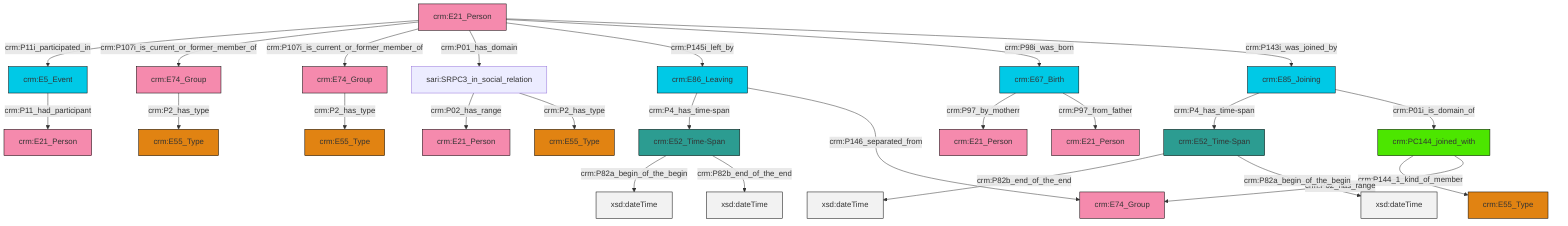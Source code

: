 graph TD
classDef Literal fill:#f2f2f2,stroke:#000000;
classDef CRM_Entity fill:#FFFFFF,stroke:#000000;
classDef Temporal_Entity fill:#00C9E6, stroke:#000000;
classDef Type fill:#E18312, stroke:#000000;
classDef Time-Span fill:#2C9C91, stroke:#000000;
classDef Appellation fill:#FFEB7F, stroke:#000000;
classDef Place fill:#008836, stroke:#000000;
classDef Persistent_Item fill:#B266B2, stroke:#000000;
classDef Conceptual_Object fill:#FFD700, stroke:#000000;
classDef Physical_Thing fill:#D2B48C, stroke:#000000;
classDef Actor fill:#f58aad, stroke:#000000;
classDef PC_Classes fill:#4ce600, stroke:#000000;
classDef Multi fill:#cccccc,stroke:#000000;

6["crm:E85_Joining"]:::Temporal_Entity -->|crm:P4_has_time-span| 7["crm:E52_Time-Span"]:::Time-Span
6["crm:E85_Joining"]:::Temporal_Entity -->|crm:P01i_is_domain_of| 8["crm:PC144_joined_with"]:::PC_Classes
9["crm:E21_Person"]:::Actor -->|crm:P11i_participated_in| 0["crm:E5_Event"]:::Temporal_Entity
9["crm:E21_Person"]:::Actor -->|crm:P107i_is_current_or_former_member_of| 10["crm:E74_Group"]:::Actor
9["crm:E21_Person"]:::Actor -->|crm:P107i_is_current_or_former_member_of| 12["crm:E74_Group"]:::Actor
9["crm:E21_Person"]:::Actor -->|crm:P01_has_domain| 18["sari:SRPC3_in_social_relation"]:::Default
8["crm:PC144_joined_with"]:::PC_Classes -->|crm:P144_1_kind_of_member| 2["crm:E55_Type"]:::Type
8["crm:PC144_joined_with"]:::PC_Classes -->|crm:P02_has_range| 19["crm:E74_Group"]:::Actor
0["crm:E5_Event"]:::Temporal_Entity -->|crm:P11_had_participant| 21["crm:E21_Person"]:::Actor
13["crm:E52_Time-Span"]:::Time-Span -->|crm:P82a_begin_of_the_begin| 23[xsd:dateTime]:::Literal
25["crm:E86_Leaving"]:::Temporal_Entity -->|crm:P4_has_time-span| 13["crm:E52_Time-Span"]:::Time-Span
28["crm:E67_Birth"]:::Temporal_Entity -->|crm:P97_by_motherr| 29["crm:E21_Person"]:::Actor
18["sari:SRPC3_in_social_relation"]:::Default -->|crm:P02_has_range| 4["crm:E21_Person"]:::Actor
12["crm:E74_Group"]:::Actor -->|crm:P2_has_type| 16["crm:E55_Type"]:::Type
7["crm:E52_Time-Span"]:::Time-Span -->|crm:P82b_end_of_the_end| 31[xsd:dateTime]:::Literal
9["crm:E21_Person"]:::Actor -->|crm:P145i_left_by| 25["crm:E86_Leaving"]:::Temporal_Entity
28["crm:E67_Birth"]:::Temporal_Entity -->|crm:P97_from_father| 26["crm:E21_Person"]:::Actor
10["crm:E74_Group"]:::Actor -->|crm:P2_has_type| 33["crm:E55_Type"]:::Type
18["sari:SRPC3_in_social_relation"]:::Default -->|crm:P2_has_type| 39["crm:E55_Type"]:::Type
9["crm:E21_Person"]:::Actor -->|crm:P98i_was_born| 28["crm:E67_Birth"]:::Temporal_Entity
25["crm:E86_Leaving"]:::Temporal_Entity -->|crm:P146_separated_from| 19["crm:E74_Group"]:::Actor
7["crm:E52_Time-Span"]:::Time-Span -->|crm:P82a_begin_of_the_begin| 42[xsd:dateTime]:::Literal
9["crm:E21_Person"]:::Actor -->|crm:P143i_was_joined_by| 6["crm:E85_Joining"]:::Temporal_Entity
13["crm:E52_Time-Span"]:::Time-Span -->|crm:P82b_end_of_the_end| 43[xsd:dateTime]:::Literal